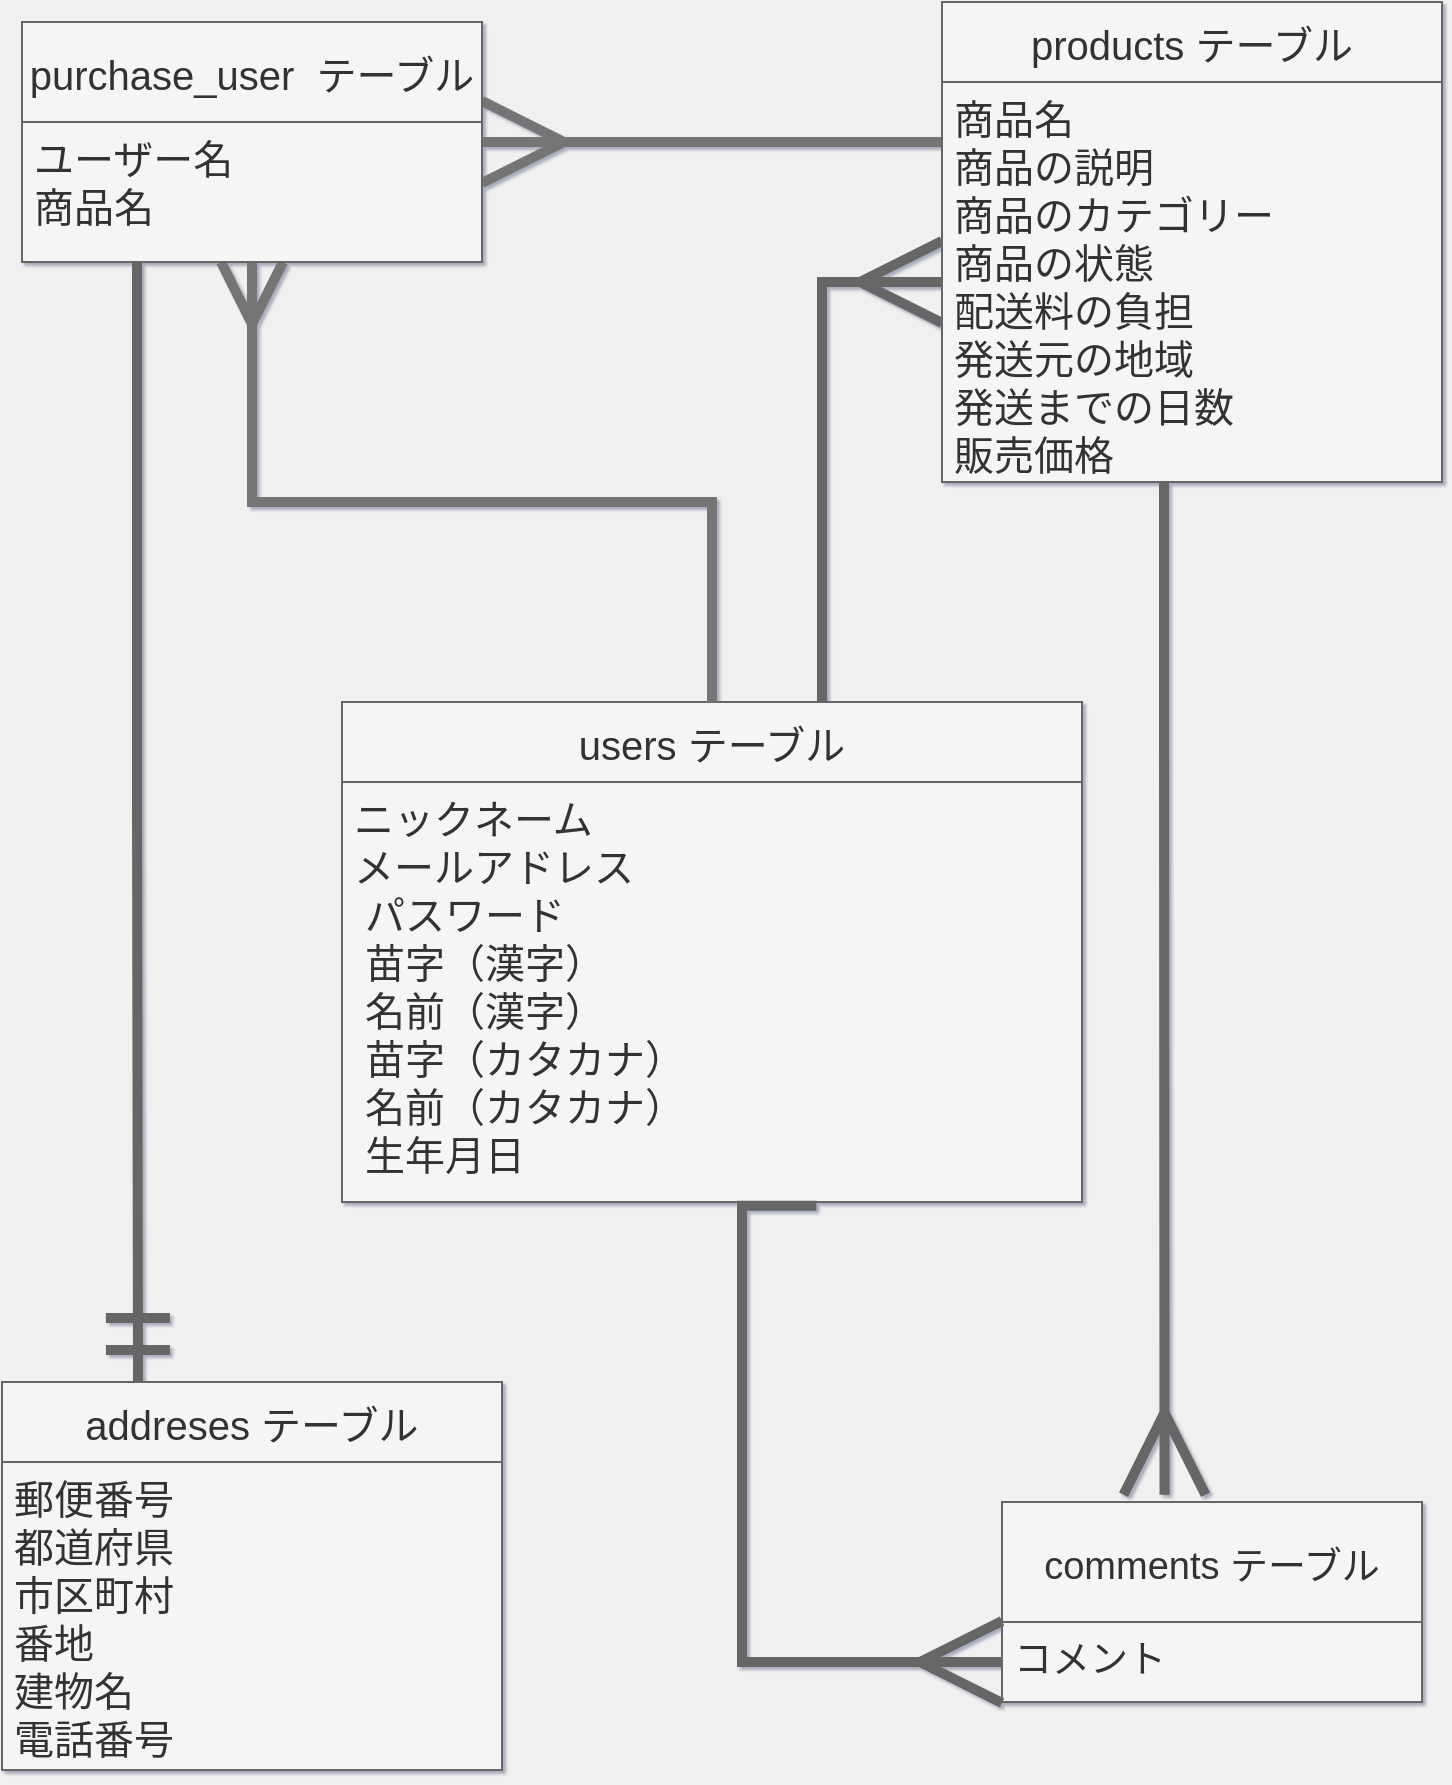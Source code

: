 <mxfile>
    <diagram id="F360aAQ5JifDP7STncQM" name="ページ1">
        <mxGraphModel dx="794" dy="1683" grid="1" gridSize="10" guides="1" tooltips="1" connect="1" arrows="1" fold="1" page="1" pageScale="1" pageWidth="827" pageHeight="1169" background="#F0F0F0" math="0" shadow="1">
            <root>
                <mxCell id="0"/>
                <mxCell id="1" parent="0"/>
                <mxCell id="191" style="edgeStyle=orthogonalEdgeStyle;rounded=0;orthogonalLoop=1;jettySize=auto;html=1;entryX=0;entryY=0.5;entryDx=0;entryDy=0;endArrow=ERmany;endFill=0;endSize=35;fontSize=20;fillColor=#f5f5f5;strokeColor=#666666;strokeWidth=5;" edge="1" parent="1" source="146" target="154">
                    <mxGeometry relative="1" as="geometry">
                        <Array as="points">
                            <mxPoint x="460" y="230"/>
                        </Array>
                    </mxGeometry>
                </mxCell>
                <mxCell id="146" value="users テーブル" style="swimlane;fontStyle=0;childLayout=stackLayout;horizontal=1;startSize=40;horizontalStack=0;resizeParent=1;resizeParentMax=0;resizeLast=0;collapsible=1;marginBottom=0;align=center;fontSize=20;fillColor=#f5f5f5;strokeColor=#666666;fontColor=#333333;" vertex="1" parent="1">
                    <mxGeometry x="220" y="440" width="370" height="250" as="geometry"/>
                </mxCell>
                <mxCell id="150" style="edgeStyle=orthogonalEdgeStyle;rounded=0;orthogonalLoop=1;jettySize=auto;html=1;exitX=1;exitY=0.5;exitDx=0;exitDy=0;fontSize=19;" edge="1" parent="146" source="147" target="147">
                    <mxGeometry relative="1" as="geometry"/>
                </mxCell>
                <mxCell id="147" value="ニックネーム &#10;メールアドレス&#10; パスワード&#10; 苗字（漢字）&#10; 名前（漢字）&#10; 苗字（カタカナ） &#10; 名前（カタカナ）&#10; 生年月日" style="text;strokeColor=#666666;fillColor=#f5f5f5;spacingLeft=4;spacingRight=4;overflow=hidden;rotatable=0;points=[[0,0.5],[1,0.5]];portConstraint=eastwest;fontSize=20;fontColor=#333333;" vertex="1" parent="146">
                    <mxGeometry y="40" width="370" height="210" as="geometry"/>
                </mxCell>
                <mxCell id="203" style="edgeStyle=orthogonalEdgeStyle;rounded=0;orthogonalLoop=1;jettySize=auto;html=1;entryX=0.387;entryY=-0.036;entryDx=0;entryDy=0;entryPerimeter=0;endArrow=ERmany;endFill=0;endSize=35;fontSize=20;fillColor=#f5f5f5;strokeColor=#666666;startArrow=none;startFill=0;strokeWidth=5;" edge="1" parent="1" source="151" target="170">
                    <mxGeometry relative="1" as="geometry">
                        <Array as="points">
                            <mxPoint x="631" y="450"/>
                            <mxPoint x="631" y="450"/>
                        </Array>
                    </mxGeometry>
                </mxCell>
                <mxCell id="204" style="edgeStyle=orthogonalEdgeStyle;rounded=0;orthogonalLoop=1;jettySize=auto;html=1;endArrow=ERmany;endFill=0;endSize=35;fontSize=20;entryX=1;entryY=0.5;entryDx=0;entryDy=0;strokeColor=#757575;strokeWidth=5;" edge="1" parent="1" target="179">
                    <mxGeometry relative="1" as="geometry">
                        <mxPoint x="330" y="150" as="targetPoint"/>
                        <mxPoint x="480" y="160" as="sourcePoint"/>
                        <Array as="points">
                            <mxPoint x="520" y="160"/>
                        </Array>
                    </mxGeometry>
                </mxCell>
                <mxCell id="151" value="products テーブル" style="swimlane;fontStyle=0;childLayout=stackLayout;horizontal=1;startSize=40;horizontalStack=0;resizeParent=1;resizeParentMax=0;resizeLast=0;collapsible=1;marginBottom=0;align=center;fontSize=20;fillColor=#f5f5f5;strokeColor=#666666;fontColor=#333333;" vertex="1" parent="1">
                    <mxGeometry x="520" y="90" width="250" height="240" as="geometry"/>
                </mxCell>
                <mxCell id="154" value="商品名&#10;商品の説明 &#10;商品のカテゴリー&#10;商品の状態&#10;配送料の負担&#10;発送元の地域&#10;発送までの日数&#10;販売価格" style="text;strokeColor=#666666;fillColor=#f5f5f5;spacingLeft=4;spacingRight=4;overflow=hidden;rotatable=0;points=[[0,0.5],[1,0.5]];portConstraint=eastwest;fontSize=20;fontColor=#333333;" vertex="1" parent="151">
                    <mxGeometry y="40" width="250" height="200" as="geometry"/>
                </mxCell>
                <mxCell id="170" value="comments テーブル" style="swimlane;fontStyle=0;childLayout=stackLayout;horizontal=1;startSize=60;horizontalStack=0;resizeParent=1;resizeParentMax=0;resizeLast=0;collapsible=1;marginBottom=0;align=center;fontSize=19;fillColor=#f5f5f5;strokeColor=#666666;fontColor=#333333;" vertex="1" parent="1">
                    <mxGeometry x="550" y="840" width="210" height="100" as="geometry"/>
                </mxCell>
                <mxCell id="173" value="コメント" style="text;strokeColor=#666666;fillColor=#f5f5f5;spacingLeft=4;spacingRight=4;overflow=hidden;rotatable=0;points=[[0,0.5],[1,0.5]];portConstraint=eastwest;fontSize=19;fontColor=#333333;" vertex="1" parent="170">
                    <mxGeometry y="60" width="210" height="40" as="geometry"/>
                </mxCell>
                <mxCell id="209" style="edgeStyle=orthogonalEdgeStyle;rounded=0;orthogonalLoop=1;jettySize=auto;html=1;startArrow=ERmany;startFill=0;startSize=25;endArrow=none;endFill=0;endSize=26;strokeColor=#757575;strokeWidth=5;fontSize=20;" edge="1" parent="1" source="179" target="146">
                    <mxGeometry relative="1" as="geometry"/>
                </mxCell>
                <mxCell id="210" style="edgeStyle=orthogonalEdgeStyle;rounded=0;orthogonalLoop=1;jettySize=auto;html=1;exitX=0.25;exitY=1;exitDx=0;exitDy=0;startArrow=none;startFill=0;startSize=25;endArrow=ERmandOne;endFill=0;endSize=26;strokeColor=#666666;strokeWidth=5;fontSize=20;entryX=0.272;entryY=0;entryDx=0;entryDy=0;entryPerimeter=0;" edge="1" parent="1" source="179" target="183">
                    <mxGeometry relative="1" as="geometry">
                        <mxPoint x="118" y="870" as="targetPoint"/>
                    </mxGeometry>
                </mxCell>
                <mxCell id="179" value="purchase_user  テーブル" style="swimlane;fontStyle=0;childLayout=stackLayout;horizontal=1;startSize=50;horizontalStack=0;resizeParent=1;resizeParentMax=0;resizeLast=0;collapsible=1;marginBottom=0;align=center;fontSize=20;fillColor=#f5f5f5;strokeColor=#666666;fontColor=#333333;" vertex="1" parent="1">
                    <mxGeometry x="60" y="100" width="230" height="120" as="geometry"/>
                </mxCell>
                <mxCell id="180" value="ユーザー名&#10;商品名" style="text;strokeColor=#666666;fillColor=#f5f5f5;spacingLeft=4;spacingRight=4;overflow=hidden;rotatable=0;points=[[0,0.5],[1,0.5]];portConstraint=eastwest;fontSize=20;fontColor=#333333;" vertex="1" parent="179">
                    <mxGeometry y="50" width="230" height="70" as="geometry"/>
                </mxCell>
                <mxCell id="183" value="addreses テーブル" style="swimlane;fontStyle=0;childLayout=stackLayout;horizontal=1;startSize=40;horizontalStack=0;resizeParent=1;resizeParentMax=0;resizeLast=0;collapsible=1;marginBottom=0;align=center;fontSize=20;fillColor=#f5f5f5;strokeColor=#666666;fontColor=#333333;" vertex="1" parent="1">
                    <mxGeometry x="50" y="780" width="250" height="194" as="geometry"/>
                </mxCell>
                <mxCell id="185" value="郵便番号&#10;都道府県&#10;市区町村&#10;番地&#10;建物名&#10;電話番号" style="text;strokeColor=#666666;fillColor=#f5f5f5;spacingLeft=4;spacingRight=4;overflow=hidden;rotatable=0;points=[[0,0.5],[1,0.5]];portConstraint=eastwest;fontSize=20;fontColor=#333333;" vertex="1" parent="183">
                    <mxGeometry y="40" width="250" height="154" as="geometry"/>
                </mxCell>
                <mxCell id="200" style="edgeStyle=orthogonalEdgeStyle;rounded=0;orthogonalLoop=1;jettySize=auto;html=1;endArrow=ERmany;endFill=0;endSize=35;fontSize=20;exitX=0.641;exitY=1.009;exitDx=0;exitDy=0;exitPerimeter=0;entryX=0;entryY=0.5;entryDx=0;entryDy=0;fillColor=#f5f5f5;strokeColor=#666666;strokeWidth=5;" edge="1" parent="1" source="147" target="173">
                    <mxGeometry relative="1" as="geometry">
                        <mxPoint x="540" y="900" as="targetPoint"/>
                        <Array as="points">
                            <mxPoint x="420" y="692"/>
                            <mxPoint x="420" y="920"/>
                        </Array>
                    </mxGeometry>
                </mxCell>
            </root>
        </mxGraphModel>
    </diagram>
</mxfile>